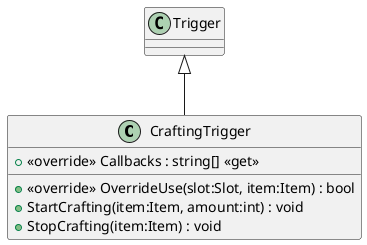 @startuml
class CraftingTrigger {
    + <<override>> Callbacks : string[] <<get>>
    + <<override>> OverrideUse(slot:Slot, item:Item) : bool
    + StartCrafting(item:Item, amount:int) : void
    + StopCrafting(item:Item) : void
}
Trigger <|-- CraftingTrigger
@enduml
